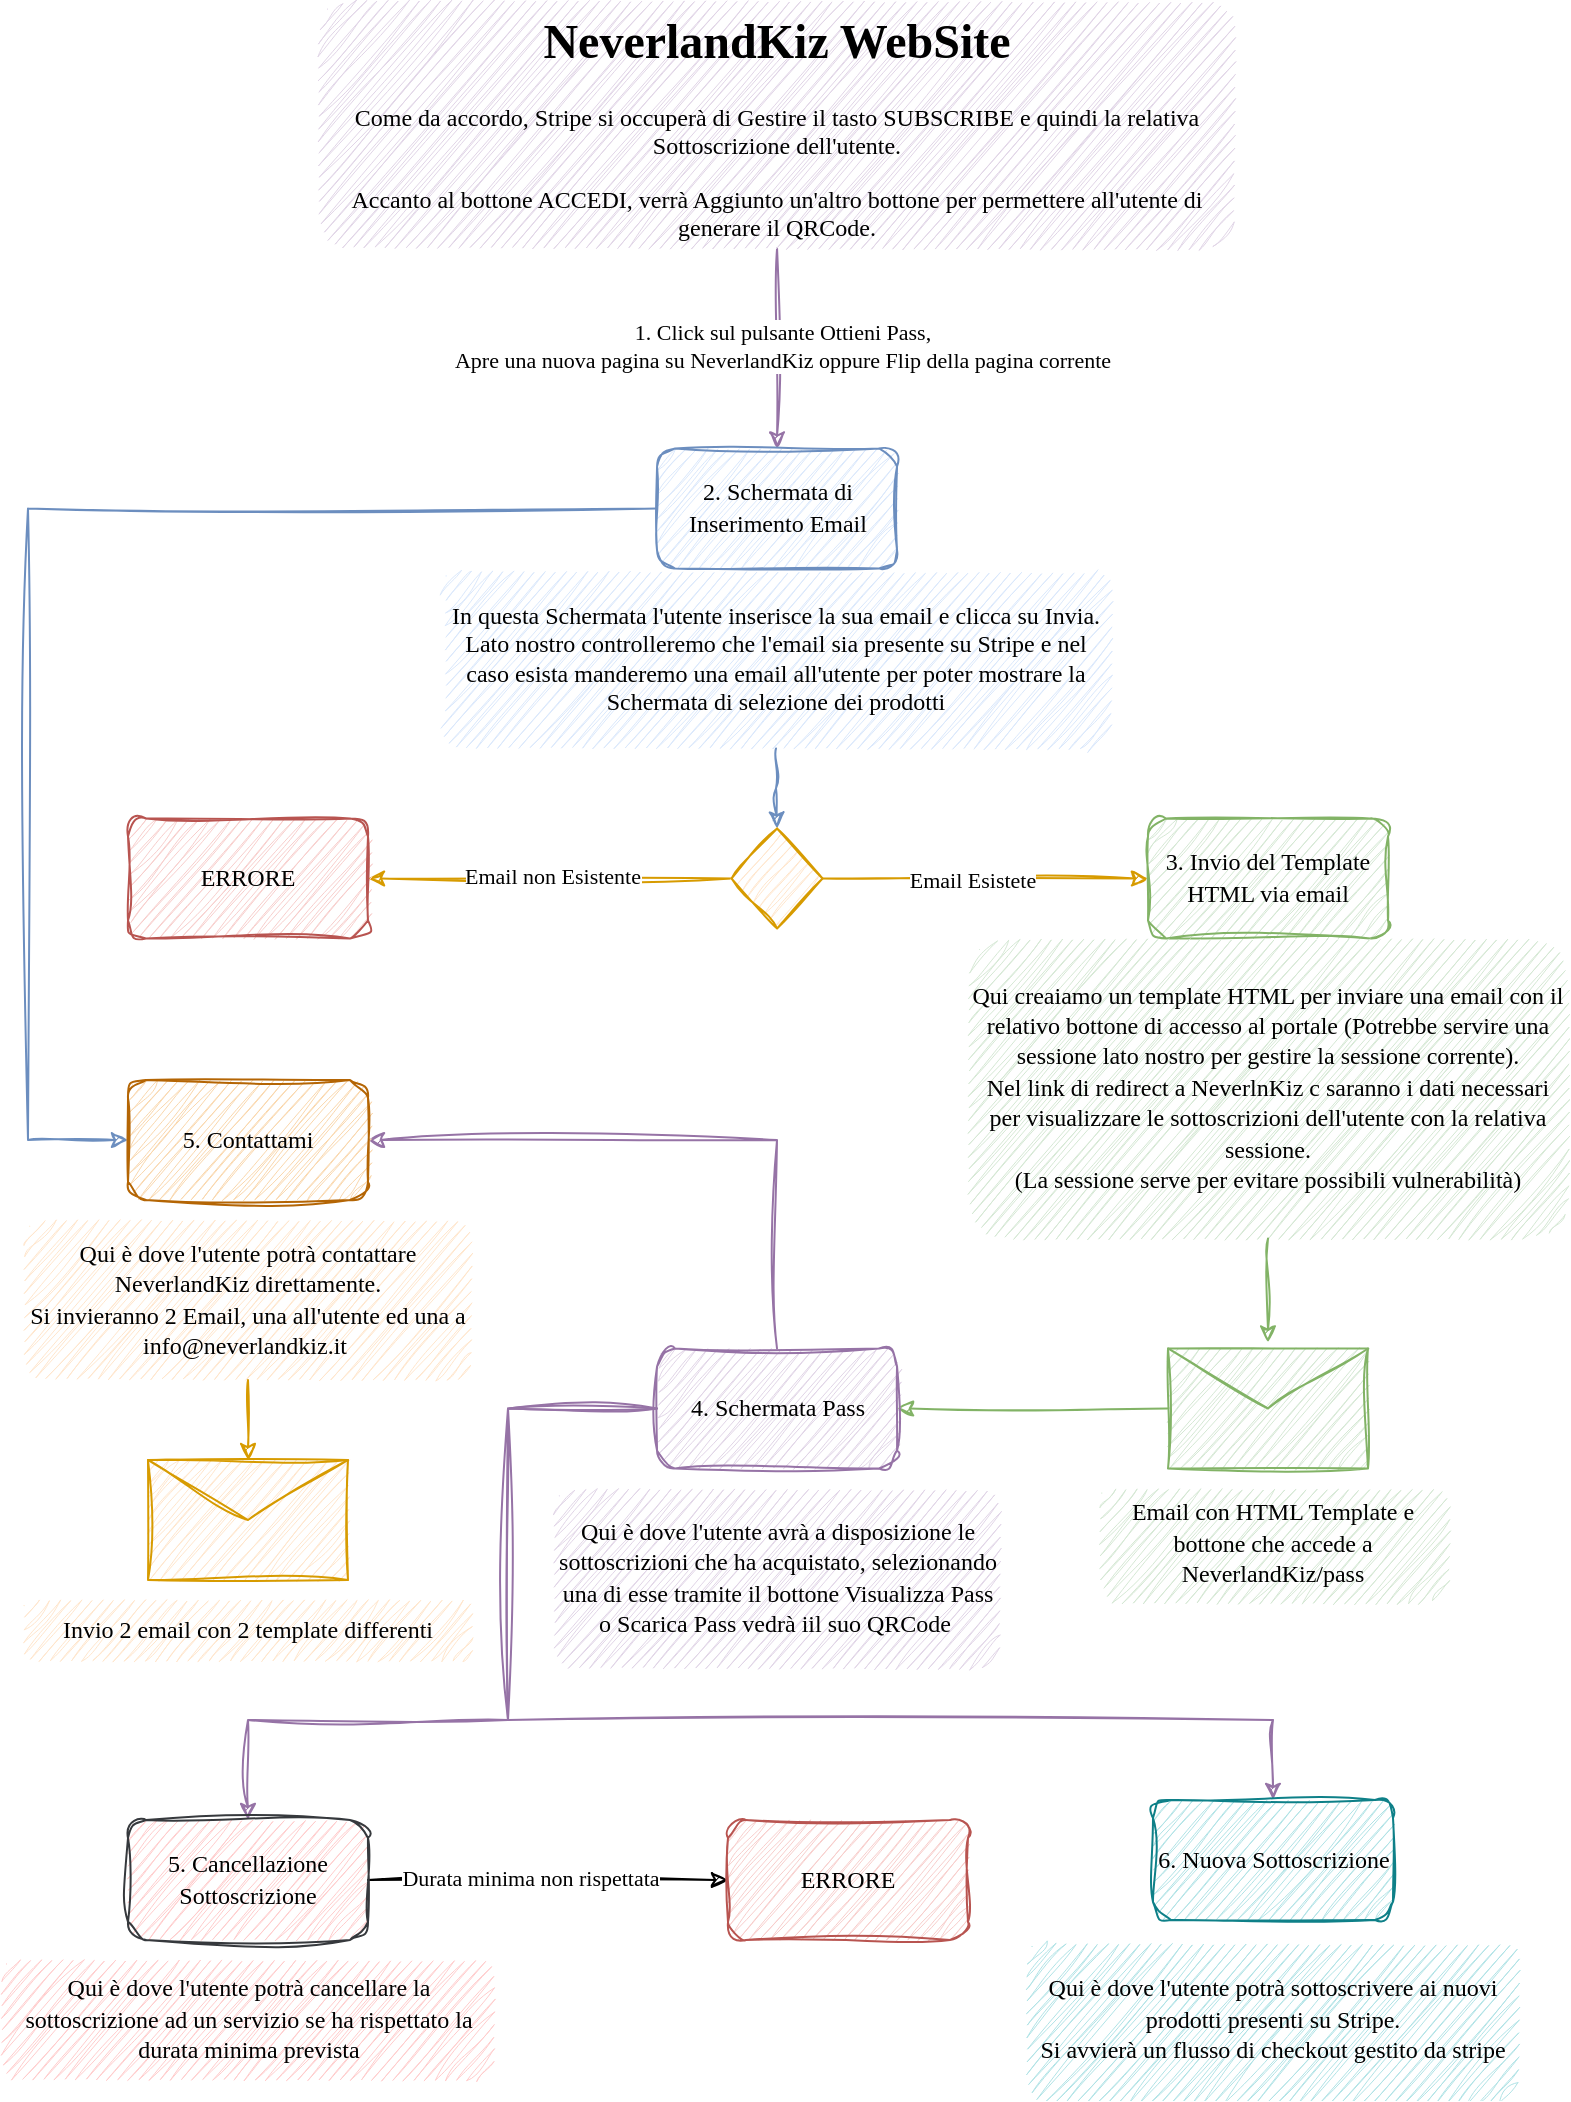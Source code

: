<mxfile version="24.8.4">
  <diagram name="Pagina-1" id="Q8ebSe6SH-asBx5pW5yb">
    <mxGraphModel dx="1432" dy="737" grid="1" gridSize="10" guides="1" tooltips="1" connect="1" arrows="1" fold="1" page="1" pageScale="1" pageWidth="827" pageHeight="1169" math="0" shadow="0">
      <root>
        <mxCell id="0" />
        <mxCell id="1" parent="0" />
        <mxCell id="X0UQXJLC1dQcE8E02zXS-6" style="edgeStyle=orthogonalEdgeStyle;rounded=0;sketch=1;hachureGap=4;jiggle=2;curveFitting=1;orthogonalLoop=1;jettySize=auto;html=1;entryX=0.5;entryY=0;entryDx=0;entryDy=0;fontFamily=Architects Daughter;fontSource=https%3A%2F%2Ffonts.googleapis.com%2Fcss%3Ffamily%3DArchitects%2BDaughter;fillColor=#e1d5e7;strokeColor=#9673a6;" parent="1" source="X0UQXJLC1dQcE8E02zXS-4" target="X0UQXJLC1dQcE8E02zXS-5" edge="1">
          <mxGeometry relative="1" as="geometry" />
        </mxCell>
        <mxCell id="X0UQXJLC1dQcE8E02zXS-7" value="&lt;font face=&quot;Comic Sans MS&quot;&gt;1. Click sul pulsante Ottieni Pass,&lt;/font&gt;&lt;div&gt;&lt;font face=&quot;Comic Sans MS&quot;&gt;Apre una nuova pagina su NeverlandKiz oppure Flip della pagina corrente&lt;/font&gt;&lt;/div&gt;" style="edgeLabel;html=1;align=center;verticalAlign=middle;resizable=0;points=[];sketch=1;hachureGap=4;jiggle=2;curveFitting=1;fontFamily=Architects Daughter;fontSource=https%3A%2F%2Ffonts.googleapis.com%2Fcss%3Ffamily%3DArchitects%2BDaughter;" parent="X0UQXJLC1dQcE8E02zXS-6" vertex="1" connectable="0">
          <mxGeometry x="-0.02" y="2" relative="1" as="geometry">
            <mxPoint as="offset" />
          </mxGeometry>
        </mxCell>
        <mxCell id="X0UQXJLC1dQcE8E02zXS-4" value="&lt;h1 style=&quot;margin-top: 0px;&quot;&gt;NeverlandKiz WebSite&lt;/h1&gt;&lt;p&gt;Come da accordo, Stripe si occuperà di Gestire il tasto SUBSCRIBE e quindi la relativa Sottoscrizione dell&#39;utente.&lt;/p&gt;&lt;p&gt;Accanto al bottone ACCEDI, verrà Aggiunto un&#39;altro bottone per permettere all&#39;utente di generare il QRCode.&lt;/p&gt;" style="text;html=1;whiteSpace=wrap;overflow=hidden;rounded=1;fontFamily=Comic Sans MS;align=center;fillColor=#e1d5e7;strokeColor=none;sketch=1;curveFitting=1;jiggle=2;" parent="1" vertex="1">
          <mxGeometry x="185.03" y="30" width="459" height="124.24" as="geometry" />
        </mxCell>
        <mxCell id="aLCnGwpAxpOMU-bBEDsF-4" style="edgeStyle=orthogonalEdgeStyle;rounded=0;sketch=1;hachureGap=4;jiggle=2;curveFitting=1;orthogonalLoop=1;jettySize=auto;html=1;entryX=0;entryY=0.5;entryDx=0;entryDy=0;fontFamily=Architects Daughter;fontSource=https%3A%2F%2Ffonts.googleapis.com%2Fcss%3Ffamily%3DArchitects%2BDaughter;fillColor=#dae8fc;strokeColor=#6c8ebf;" edge="1" parent="1" source="X0UQXJLC1dQcE8E02zXS-5" target="aLCnGwpAxpOMU-bBEDsF-3">
          <mxGeometry relative="1" as="geometry">
            <Array as="points">
              <mxPoint x="40" y="284" />
              <mxPoint x="40" y="600" />
            </Array>
          </mxGeometry>
        </mxCell>
        <mxCell id="X0UQXJLC1dQcE8E02zXS-5" value="&lt;font face=&quot;Comic Sans MS&quot;&gt;2. Schermata di Inserimento Email&lt;/font&gt;" style="rounded=1;whiteSpace=wrap;html=1;sketch=1;hachureGap=4;jiggle=2;curveFitting=1;fontFamily=Architects Daughter;fontSource=https%3A%2F%2Ffonts.googleapis.com%2Fcss%3Ffamily%3DArchitects%2BDaughter;fillColor=#dae8fc;strokeColor=#6c8ebf;" parent="1" vertex="1">
          <mxGeometry x="354.53" y="254.24" width="120" height="60" as="geometry" />
        </mxCell>
        <mxCell id="X0UQXJLC1dQcE8E02zXS-11" value="" style="edgeStyle=orthogonalEdgeStyle;rounded=0;sketch=1;hachureGap=4;jiggle=2;curveFitting=1;orthogonalLoop=1;jettySize=auto;html=1;fontFamily=Architects Daughter;fontSource=https%3A%2F%2Ffonts.googleapis.com%2Fcss%3Ffamily%3DArchitects%2BDaughter;fillColor=#dae8fc;strokeColor=#6c8ebf;" parent="1" source="X0UQXJLC1dQcE8E02zXS-8" target="X0UQXJLC1dQcE8E02zXS-10" edge="1">
          <mxGeometry relative="1" as="geometry" />
        </mxCell>
        <mxCell id="X0UQXJLC1dQcE8E02zXS-8" value="In questa Schermata l&#39;utente inserisce la sua email e clicca su Invia.&lt;div&gt;Lato nostro controlleremo che l&#39;email sia presente su Stripe e nel caso esista manderemo una email all&#39;utente per poter mostrare la Schermata di selezione dei prodotti&lt;/div&gt;" style="text;html=1;align=center;verticalAlign=middle;whiteSpace=wrap;rounded=1;fontFamily=Comic Sans MS;sketch=1;curveFitting=1;jiggle=2;fillColor=#dae8fc;strokeColor=none;glass=0;" parent="1" vertex="1">
          <mxGeometry x="246" y="314.24" width="336" height="90" as="geometry" />
        </mxCell>
        <mxCell id="X0UQXJLC1dQcE8E02zXS-13" style="edgeStyle=orthogonalEdgeStyle;rounded=0;sketch=1;hachureGap=4;jiggle=2;curveFitting=1;orthogonalLoop=1;jettySize=auto;html=1;fontFamily=Architects Daughter;fontSource=https%3A%2F%2Ffonts.googleapis.com%2Fcss%3Ffamily%3DArchitects%2BDaughter;fillColor=#ffe6cc;strokeColor=#d79b00;" parent="1" source="X0UQXJLC1dQcE8E02zXS-10" target="X0UQXJLC1dQcE8E02zXS-12" edge="1">
          <mxGeometry relative="1" as="geometry" />
        </mxCell>
        <mxCell id="X0UQXJLC1dQcE8E02zXS-14" value="&lt;font face=&quot;Comic Sans MS&quot;&gt;Email non Esistente&lt;/font&gt;" style="edgeLabel;html=1;align=center;verticalAlign=middle;resizable=0;points=[];sketch=1;hachureGap=4;jiggle=2;curveFitting=1;fontFamily=Architects Daughter;fontSource=https%3A%2F%2Ffonts.googleapis.com%2Fcss%3Ffamily%3DArchitects%2BDaughter;" parent="X0UQXJLC1dQcE8E02zXS-13" vertex="1" connectable="0">
          <mxGeometry x="-0.002" y="-1" relative="1" as="geometry">
            <mxPoint as="offset" />
          </mxGeometry>
        </mxCell>
        <mxCell id="X0UQXJLC1dQcE8E02zXS-16" style="edgeStyle=orthogonalEdgeStyle;rounded=0;sketch=1;hachureGap=4;jiggle=2;curveFitting=1;orthogonalLoop=1;jettySize=auto;html=1;fontFamily=Architects Daughter;fontSource=https%3A%2F%2Ffonts.googleapis.com%2Fcss%3Ffamily%3DArchitects%2BDaughter;fillColor=#ffe6cc;strokeColor=#d79b00;" parent="1" source="X0UQXJLC1dQcE8E02zXS-10" target="X0UQXJLC1dQcE8E02zXS-15" edge="1">
          <mxGeometry relative="1" as="geometry" />
        </mxCell>
        <mxCell id="X0UQXJLC1dQcE8E02zXS-17" value="&lt;font face=&quot;Comic Sans MS&quot;&gt;Email Esistete&lt;/font&gt;" style="edgeLabel;html=1;align=center;verticalAlign=middle;resizable=0;points=[];sketch=1;hachureGap=4;jiggle=2;curveFitting=1;fontFamily=Architects Daughter;fontSource=https%3A%2F%2Ffonts.googleapis.com%2Fcss%3Ffamily%3DArchitects%2BDaughter;" parent="X0UQXJLC1dQcE8E02zXS-16" vertex="1" connectable="0">
          <mxGeometry x="-0.087" y="-1" relative="1" as="geometry">
            <mxPoint as="offset" />
          </mxGeometry>
        </mxCell>
        <mxCell id="X0UQXJLC1dQcE8E02zXS-10" value="" style="rhombus;whiteSpace=wrap;html=1;sketch=1;hachureGap=4;jiggle=2;curveFitting=1;fontFamily=Architects Daughter;fontSource=https%3A%2F%2Ffonts.googleapis.com%2Fcss%3Ffamily%3DArchitects%2BDaughter;fillColor=#ffe6cc;strokeColor=#d79b00;" parent="1" vertex="1">
          <mxGeometry x="391.8" y="444.24" width="45.47" height="50" as="geometry" />
        </mxCell>
        <mxCell id="X0UQXJLC1dQcE8E02zXS-12" value="&lt;font face=&quot;Comic Sans MS&quot;&gt;ERRORE&lt;/font&gt;" style="rounded=1;whiteSpace=wrap;html=1;sketch=1;hachureGap=4;jiggle=2;curveFitting=1;fontFamily=Architects Daughter;fontSource=https%3A%2F%2Ffonts.googleapis.com%2Fcss%3Ffamily%3DArchitects%2BDaughter;fillColor=#f8cecc;strokeColor=#b85450;" parent="1" vertex="1">
          <mxGeometry x="90" y="439.24" width="120" height="60" as="geometry" />
        </mxCell>
        <mxCell id="X0UQXJLC1dQcE8E02zXS-15" value="&lt;font face=&quot;Comic Sans MS&quot;&gt;3. Invio del Template HTML via email&lt;/font&gt;" style="rounded=1;whiteSpace=wrap;html=1;sketch=1;hachureGap=4;jiggle=2;curveFitting=1;fontFamily=Architects Daughter;fontSource=https%3A%2F%2Ffonts.googleapis.com%2Fcss%3Ffamily%3DArchitects%2BDaughter;fillColor=#d5e8d4;strokeColor=#82b366;" parent="1" vertex="1">
          <mxGeometry x="600" y="439.24" width="120" height="60" as="geometry" />
        </mxCell>
        <mxCell id="X0UQXJLC1dQcE8E02zXS-18" value="&lt;font face=&quot;Comic Sans MS&quot;&gt;Qui creaiamo un template HTML per inviare una email con il relativo bottone di accesso al portale &lt;/font&gt;&lt;font face=&quot;Comic Sans MS&quot;&gt;(Potrebbe servire una sessione lato nostro per gestire la sessione corrente).&lt;/font&gt;&lt;div&gt;&lt;font face=&quot;Comic Sans MS&quot;&gt;Nel link di redirect a NeverlnKiz c saranno i dati necessari per visualizzare le sottoscrizioni dell&#39;utente con la relativa sessione.&lt;/font&gt;&lt;/div&gt;&lt;div&gt;&lt;font face=&quot;Comic Sans MS&quot;&gt;(La sessione serve per evitare possibili vulnerabilità)&lt;/font&gt;&lt;/div&gt;" style="text;html=1;align=center;verticalAlign=middle;whiteSpace=wrap;rounded=1;fontFamily=Architects Daughter;fontSource=https%3A%2F%2Ffonts.googleapis.com%2Fcss%3Ffamily%3DArchitects%2BDaughter;sketch=1;curveFitting=1;jiggle=2;fillColor=#d5e8d4;strokeColor=none;" parent="1" vertex="1">
          <mxGeometry x="510" y="499.24" width="300" height="150" as="geometry" />
        </mxCell>
        <mxCell id="LOxiiAEz1P8uojWszNT4-5" style="edgeStyle=orthogonalEdgeStyle;rounded=0;sketch=1;hachureGap=4;jiggle=2;curveFitting=1;orthogonalLoop=1;jettySize=auto;html=1;entryX=1;entryY=0.5;entryDx=0;entryDy=0;fontFamily=Architects Daughter;fontSource=https%3A%2F%2Ffonts.googleapis.com%2Fcss%3Ffamily%3DArchitects%2BDaughter;fillColor=#d5e8d4;strokeColor=#82b366;" parent="1" source="LOxiiAEz1P8uojWszNT4-1" target="LOxiiAEz1P8uojWszNT4-4" edge="1">
          <mxGeometry relative="1" as="geometry" />
        </mxCell>
        <mxCell id="LOxiiAEz1P8uojWszNT4-1" value="" style="verticalLabelPosition=bottom;shadow=0;dashed=0;align=center;html=1;verticalAlign=top;strokeWidth=1;shape=mxgraph.mockup.misc.mail2;strokeColor=#82b366;sketch=1;hachureGap=4;jiggle=2;curveFitting=1;fontFamily=Architects Daughter;fontSource=https%3A%2F%2Ffonts.googleapis.com%2Fcss%3Ffamily%3DArchitects%2BDaughter;fillColor=#d5e8d4;" parent="1" vertex="1">
          <mxGeometry x="610" y="704.24" width="100" height="60" as="geometry" />
        </mxCell>
        <mxCell id="LOxiiAEz1P8uojWszNT4-2" style="edgeStyle=orthogonalEdgeStyle;rounded=0;sketch=1;hachureGap=4;jiggle=2;curveFitting=1;orthogonalLoop=1;jettySize=auto;html=1;entryX=0.5;entryY=-0.05;entryDx=0;entryDy=0;entryPerimeter=0;fontFamily=Architects Daughter;fontSource=https%3A%2F%2Ffonts.googleapis.com%2Fcss%3Ffamily%3DArchitects%2BDaughter;fillColor=#d5e8d4;strokeColor=#82b366;" parent="1" source="X0UQXJLC1dQcE8E02zXS-18" target="LOxiiAEz1P8uojWszNT4-1" edge="1">
          <mxGeometry relative="1" as="geometry" />
        </mxCell>
        <mxCell id="LOxiiAEz1P8uojWszNT4-3" value="&lt;font face=&quot;Comic Sans MS&quot;&gt;Email con HTML Template e bottone che accede a NeverlandKiz/pass&lt;/font&gt;" style="text;html=1;align=center;verticalAlign=middle;whiteSpace=wrap;rounded=1;fontFamily=Architects Daughter;fontSource=https%3A%2F%2Ffonts.googleapis.com%2Fcss%3Ffamily%3DArchitects%2BDaughter;fillColor=#d5e8d4;strokeColor=none;sketch=1;curveFitting=1;jiggle=2;" parent="1" vertex="1">
          <mxGeometry x="575" y="774.24" width="175" height="55.76" as="geometry" />
        </mxCell>
        <mxCell id="aLCnGwpAxpOMU-bBEDsF-5" style="edgeStyle=orthogonalEdgeStyle;rounded=0;sketch=1;hachureGap=4;jiggle=2;curveFitting=1;orthogonalLoop=1;jettySize=auto;html=1;entryX=1;entryY=0.5;entryDx=0;entryDy=0;fontFamily=Architects Daughter;fontSource=https%3A%2F%2Ffonts.googleapis.com%2Fcss%3Ffamily%3DArchitects%2BDaughter;fillColor=#e1d5e7;strokeColor=#9673a6;" edge="1" parent="1" source="LOxiiAEz1P8uojWszNT4-4" target="aLCnGwpAxpOMU-bBEDsF-3">
          <mxGeometry relative="1" as="geometry">
            <Array as="points">
              <mxPoint x="415" y="600" />
            </Array>
          </mxGeometry>
        </mxCell>
        <mxCell id="aLCnGwpAxpOMU-bBEDsF-10" style="edgeStyle=orthogonalEdgeStyle;rounded=0;sketch=1;hachureGap=4;jiggle=2;curveFitting=1;orthogonalLoop=1;jettySize=auto;html=1;entryX=0.5;entryY=0;entryDx=0;entryDy=0;fontFamily=Architects Daughter;fontSource=https%3A%2F%2Ffonts.googleapis.com%2Fcss%3Ffamily%3DArchitects%2BDaughter;fillColor=#e1d5e7;strokeColor=#9673a6;" edge="1" parent="1" source="LOxiiAEz1P8uojWszNT4-4" target="aLCnGwpAxpOMU-bBEDsF-2">
          <mxGeometry relative="1" as="geometry">
            <Array as="points">
              <mxPoint x="280" y="734" />
              <mxPoint x="280" y="890" />
              <mxPoint x="663" y="890" />
            </Array>
          </mxGeometry>
        </mxCell>
        <mxCell id="aLCnGwpAxpOMU-bBEDsF-12" style="edgeStyle=orthogonalEdgeStyle;rounded=0;sketch=1;hachureGap=4;jiggle=2;curveFitting=1;orthogonalLoop=1;jettySize=auto;html=1;entryX=0.5;entryY=0;entryDx=0;entryDy=0;fontFamily=Architects Daughter;fontSource=https%3A%2F%2Ffonts.googleapis.com%2Fcss%3Ffamily%3DArchitects%2BDaughter;fillColor=#e1d5e7;strokeColor=#9673a6;" edge="1" parent="1" source="LOxiiAEz1P8uojWszNT4-4" target="aLCnGwpAxpOMU-bBEDsF-1">
          <mxGeometry relative="1" as="geometry">
            <Array as="points">
              <mxPoint x="280" y="734" />
              <mxPoint x="280" y="890" />
              <mxPoint x="150" y="890" />
            </Array>
          </mxGeometry>
        </mxCell>
        <mxCell id="LOxiiAEz1P8uojWszNT4-4" value="&lt;font face=&quot;Comic Sans MS&quot;&gt;4. Schermata Pass&lt;/font&gt;" style="rounded=1;whiteSpace=wrap;html=1;sketch=1;hachureGap=4;jiggle=2;curveFitting=1;fontFamily=Architects Daughter;fontSource=https%3A%2F%2Ffonts.googleapis.com%2Fcss%3Ffamily%3DArchitects%2BDaughter;fillColor=#e1d5e7;strokeColor=#9673a6;" parent="1" vertex="1">
          <mxGeometry x="354.53" y="704.24" width="120" height="60" as="geometry" />
        </mxCell>
        <mxCell id="LOxiiAEz1P8uojWszNT4-6" value="&lt;font face=&quot;Comic Sans MS&quot;&gt;Qui è dove l&#39;utente avrà a disposizione le sottoscrizioni che ha acquistato, selezionando una di esse tramite il bottone Visualizza Pass o Scarica Pass vedrà iil suo QRCode&amp;nbsp;&lt;/font&gt;" style="text;html=1;align=center;verticalAlign=middle;whiteSpace=wrap;rounded=1;fontFamily=Architects Daughter;fontSource=https%3A%2F%2Ffonts.googleapis.com%2Fcss%3Ffamily%3DArchitects%2BDaughter;fillColor=#e1d5e7;strokeColor=none;sketch=1;curveFitting=1;jiggle=2;" parent="1" vertex="1">
          <mxGeometry x="302.53" y="774.24" width="224" height="90" as="geometry" />
        </mxCell>
        <mxCell id="aLCnGwpAxpOMU-bBEDsF-15" style="edgeStyle=orthogonalEdgeStyle;rounded=0;sketch=1;hachureGap=4;jiggle=2;curveFitting=1;orthogonalLoop=1;jettySize=auto;html=1;entryX=0;entryY=0.5;entryDx=0;entryDy=0;fontFamily=Architects Daughter;fontSource=https%3A%2F%2Ffonts.googleapis.com%2Fcss%3Ffamily%3DArchitects%2BDaughter;" edge="1" parent="1" source="aLCnGwpAxpOMU-bBEDsF-1" target="aLCnGwpAxpOMU-bBEDsF-14">
          <mxGeometry relative="1" as="geometry" />
        </mxCell>
        <mxCell id="aLCnGwpAxpOMU-bBEDsF-16" value="&lt;font face=&quot;Comic Sans MS&quot;&gt;Durata minima non rispettata&lt;/font&gt;" style="edgeLabel;html=1;align=center;verticalAlign=middle;resizable=0;points=[];sketch=1;hachureGap=4;jiggle=2;curveFitting=1;fontFamily=Architects Daughter;fontSource=https%3A%2F%2Ffonts.googleapis.com%2Fcss%3Ffamily%3DArchitects%2BDaughter;" vertex="1" connectable="0" parent="aLCnGwpAxpOMU-bBEDsF-15">
          <mxGeometry x="-0.1" y="1" relative="1" as="geometry">
            <mxPoint as="offset" />
          </mxGeometry>
        </mxCell>
        <mxCell id="aLCnGwpAxpOMU-bBEDsF-1" value="&lt;font face=&quot;Comic Sans MS&quot;&gt;5. Cancellazione Sottoscrizione&lt;/font&gt;" style="rounded=1;whiteSpace=wrap;html=1;sketch=1;hachureGap=4;jiggle=2;curveFitting=1;fontFamily=Architects Daughter;fontSource=https%3A%2F%2Ffonts.googleapis.com%2Fcss%3Ffamily%3DArchitects%2BDaughter;fillColor=#ffcccc;strokeColor=#36393d;" vertex="1" parent="1">
          <mxGeometry x="90" y="940" width="120" height="60" as="geometry" />
        </mxCell>
        <mxCell id="aLCnGwpAxpOMU-bBEDsF-2" value="&lt;font face=&quot;Comic Sans MS&quot;&gt;6. Nuova Sottoscrizione&lt;/font&gt;" style="rounded=1;whiteSpace=wrap;html=1;sketch=1;hachureGap=4;jiggle=2;curveFitting=1;fontFamily=Architects Daughter;fontSource=https%3A%2F%2Ffonts.googleapis.com%2Fcss%3Ffamily%3DArchitects%2BDaughter;fillColor=#b0e3e6;strokeColor=#0e8088;labelBorderColor=none;" vertex="1" parent="1">
          <mxGeometry x="602.5" y="930" width="120" height="60" as="geometry" />
        </mxCell>
        <mxCell id="aLCnGwpAxpOMU-bBEDsF-3" value="&lt;font face=&quot;Comic Sans MS&quot;&gt;5. Contattami&lt;/font&gt;" style="rounded=1;whiteSpace=wrap;html=1;sketch=1;hachureGap=4;jiggle=2;curveFitting=1;fontFamily=Architects Daughter;fontSource=https%3A%2F%2Ffonts.googleapis.com%2Fcss%3Ffamily%3DArchitects%2BDaughter;fillColor=#fad7ac;strokeColor=#b46504;" vertex="1" parent="1">
          <mxGeometry x="90.0" y="570" width="120" height="60" as="geometry" />
        </mxCell>
        <mxCell id="aLCnGwpAxpOMU-bBEDsF-8" style="edgeStyle=orthogonalEdgeStyle;rounded=0;sketch=1;hachureGap=4;jiggle=2;curveFitting=1;orthogonalLoop=1;jettySize=auto;html=1;exitX=0.5;exitY=1;exitDx=0;exitDy=0;fontFamily=Architects Daughter;fontSource=https%3A%2F%2Ffonts.googleapis.com%2Fcss%3Ffamily%3DArchitects%2BDaughter;fillColor=#ffe6cc;strokeColor=#d79b00;" edge="1" parent="1" source="aLCnGwpAxpOMU-bBEDsF-6" target="aLCnGwpAxpOMU-bBEDsF-7">
          <mxGeometry relative="1" as="geometry" />
        </mxCell>
        <mxCell id="aLCnGwpAxpOMU-bBEDsF-6" value="&lt;font face=&quot;Comic Sans MS&quot;&gt;Qui è dove l&#39;utente potrà contattare NeverlandKiz direttamente.&lt;/font&gt;&lt;div&gt;&lt;font face=&quot;Comic Sans MS&quot;&gt;Si invieranno 2 Email, una all&#39;utente ed una a info@neverlandkiz.it&amp;nbsp;&lt;/font&gt;&lt;/div&gt;" style="text;html=1;align=center;verticalAlign=middle;whiteSpace=wrap;rounded=1;fontFamily=Architects Daughter;fontSource=https%3A%2F%2Ffonts.googleapis.com%2Fcss%3Ffamily%3DArchitects%2BDaughter;fillColor=#ffe6cc;strokeColor=none;sketch=1;curveFitting=1;jiggle=2;" vertex="1" parent="1">
          <mxGeometry x="38" y="640" width="224" height="80" as="geometry" />
        </mxCell>
        <mxCell id="aLCnGwpAxpOMU-bBEDsF-7" value="" style="verticalLabelPosition=bottom;shadow=0;dashed=0;align=center;html=1;verticalAlign=top;strokeWidth=1;shape=mxgraph.mockup.misc.mail2;strokeColor=#d79b00;sketch=1;hachureGap=4;jiggle=2;curveFitting=1;fontFamily=Architects Daughter;fontSource=https%3A%2F%2Ffonts.googleapis.com%2Fcss%3Ffamily%3DArchitects%2BDaughter;fillColor=#ffe6cc;" vertex="1" parent="1">
          <mxGeometry x="100" y="760" width="100" height="60" as="geometry" />
        </mxCell>
        <mxCell id="aLCnGwpAxpOMU-bBEDsF-9" value="&lt;font face=&quot;Comic Sans MS&quot;&gt;Invio 2 email con 2 template differenti&lt;/font&gt;" style="text;html=1;align=center;verticalAlign=middle;whiteSpace=wrap;rounded=1;fontFamily=Architects Daughter;fontSource=https%3A%2F%2Ffonts.googleapis.com%2Fcss%3Ffamily%3DArchitects%2BDaughter;fillColor=#ffe6cc;strokeColor=none;sketch=1;curveFitting=1;jiggle=2;" vertex="1" parent="1">
          <mxGeometry x="38" y="830" width="224" height="30" as="geometry" />
        </mxCell>
        <mxCell id="aLCnGwpAxpOMU-bBEDsF-11" value="&lt;font face=&quot;Comic Sans MS&quot;&gt;Qui è dove l&#39;utente potrà sottoscrivere ai nuovi prodotti presenti su Stripe.&lt;/font&gt;&lt;div&gt;&lt;font face=&quot;Comic Sans MS&quot;&gt;Si avvierà un flusso di checkout gestito da stripe&lt;/font&gt;&lt;/div&gt;" style="text;html=1;align=center;verticalAlign=middle;whiteSpace=wrap;rounded=1;fontFamily=Architects Daughter;fontSource=https%3A%2F%2Ffonts.googleapis.com%2Fcss%3Ffamily%3DArchitects%2BDaughter;fillColor=#b0e3e6;strokeColor=none;sketch=1;curveFitting=1;jiggle=2;" vertex="1" parent="1">
          <mxGeometry x="539.23" y="1000" width="246.53" height="80" as="geometry" />
        </mxCell>
        <mxCell id="aLCnGwpAxpOMU-bBEDsF-13" value="&lt;font face=&quot;Comic Sans MS&quot;&gt;Qui è dove l&#39;utente potrà cancellare la sottoscrizione ad un servizio se ha rispettato la durata minima prevista&lt;/font&gt;" style="text;html=1;align=center;verticalAlign=middle;whiteSpace=wrap;rounded=1;fontFamily=Architects Daughter;fontSource=https%3A%2F%2Ffonts.googleapis.com%2Fcss%3Ffamily%3DArchitects%2BDaughter;fillColor=#ffcccc;strokeColor=none;sketch=1;curveFitting=1;jiggle=2;" vertex="1" parent="1">
          <mxGeometry x="26.73" y="1010" width="246.53" height="60" as="geometry" />
        </mxCell>
        <mxCell id="aLCnGwpAxpOMU-bBEDsF-14" value="&lt;font face=&quot;Comic Sans MS&quot;&gt;ERRORE&lt;/font&gt;" style="rounded=1;whiteSpace=wrap;html=1;sketch=1;hachureGap=4;jiggle=2;curveFitting=1;fontFamily=Architects Daughter;fontSource=https%3A%2F%2Ffonts.googleapis.com%2Fcss%3Ffamily%3DArchitects%2BDaughter;fillColor=#f8cecc;strokeColor=#b85450;" vertex="1" parent="1">
          <mxGeometry x="390" y="940" width="120" height="60" as="geometry" />
        </mxCell>
      </root>
    </mxGraphModel>
  </diagram>
</mxfile>
